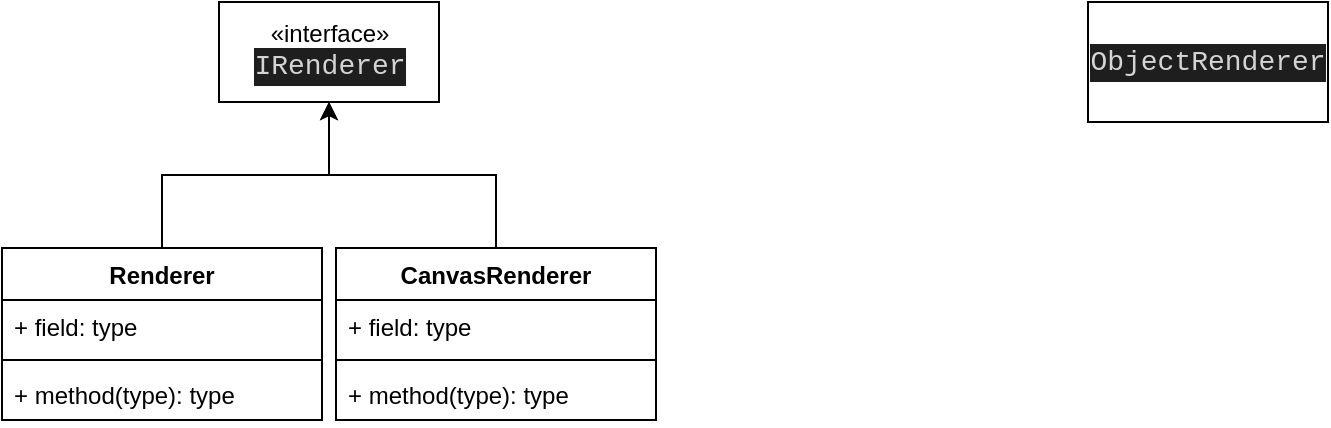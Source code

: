 <mxfile version="21.2.7" type="github" pages="2">
  <diagram name="render" id="e1oT-nx0cN_IvU85QJFF">
    <mxGraphModel dx="1195" dy="637" grid="0" gridSize="10" guides="1" tooltips="1" connect="1" arrows="1" fold="1" page="1" pageScale="1" pageWidth="1169" pageHeight="827" math="0" shadow="0">
      <root>
        <mxCell id="0" />
        <mxCell id="1" parent="0" />
        <mxCell id="wVjqyNlfLyHgIGJeyx53-1" value="«interface»&lt;br&gt;&lt;div style=&quot;color: rgb(212, 212, 212); background-color: rgb(30, 30, 30); font-family: Consolas, &amp;quot;Courier New&amp;quot;, monospace; font-size: 14px; line-height: 19px;&quot;&gt;IRenderer&lt;/div&gt;" style="html=1;whiteSpace=wrap;" parent="1" vertex="1">
          <mxGeometry x="127.5" y="23" width="110" height="50" as="geometry" />
        </mxCell>
        <mxCell id="wVjqyNlfLyHgIGJeyx53-11" style="edgeStyle=orthogonalEdgeStyle;rounded=0;orthogonalLoop=1;jettySize=auto;html=1;entryX=0.5;entryY=1;entryDx=0;entryDy=0;" parent="1" source="wVjqyNlfLyHgIGJeyx53-2" target="wVjqyNlfLyHgIGJeyx53-1" edge="1">
          <mxGeometry relative="1" as="geometry" />
        </mxCell>
        <mxCell id="wVjqyNlfLyHgIGJeyx53-2" value="Renderer" style="swimlane;fontStyle=1;align=center;verticalAlign=top;childLayout=stackLayout;horizontal=1;startSize=26;horizontalStack=0;resizeParent=1;resizeParentMax=0;resizeLast=0;collapsible=1;marginBottom=0;whiteSpace=wrap;html=1;" parent="1" vertex="1">
          <mxGeometry x="19" y="146" width="160" height="86" as="geometry" />
        </mxCell>
        <mxCell id="wVjqyNlfLyHgIGJeyx53-3" value="+ field: type" style="text;strokeColor=none;fillColor=none;align=left;verticalAlign=top;spacingLeft=4;spacingRight=4;overflow=hidden;rotatable=0;points=[[0,0.5],[1,0.5]];portConstraint=eastwest;whiteSpace=wrap;html=1;" parent="wVjqyNlfLyHgIGJeyx53-2" vertex="1">
          <mxGeometry y="26" width="160" height="26" as="geometry" />
        </mxCell>
        <mxCell id="wVjqyNlfLyHgIGJeyx53-4" value="" style="line;strokeWidth=1;fillColor=none;align=left;verticalAlign=middle;spacingTop=-1;spacingLeft=3;spacingRight=3;rotatable=0;labelPosition=right;points=[];portConstraint=eastwest;strokeColor=inherit;" parent="wVjqyNlfLyHgIGJeyx53-2" vertex="1">
          <mxGeometry y="52" width="160" height="8" as="geometry" />
        </mxCell>
        <mxCell id="wVjqyNlfLyHgIGJeyx53-5" value="+ method(type): type" style="text;strokeColor=none;fillColor=none;align=left;verticalAlign=top;spacingLeft=4;spacingRight=4;overflow=hidden;rotatable=0;points=[[0,0.5],[1,0.5]];portConstraint=eastwest;whiteSpace=wrap;html=1;" parent="wVjqyNlfLyHgIGJeyx53-2" vertex="1">
          <mxGeometry y="60" width="160" height="26" as="geometry" />
        </mxCell>
        <mxCell id="wVjqyNlfLyHgIGJeyx53-12" style="edgeStyle=orthogonalEdgeStyle;rounded=0;orthogonalLoop=1;jettySize=auto;html=1;" parent="1" source="wVjqyNlfLyHgIGJeyx53-6" target="wVjqyNlfLyHgIGJeyx53-1" edge="1">
          <mxGeometry relative="1" as="geometry" />
        </mxCell>
        <mxCell id="wVjqyNlfLyHgIGJeyx53-6" value="CanvasRenderer" style="swimlane;fontStyle=1;align=center;verticalAlign=top;childLayout=stackLayout;horizontal=1;startSize=26;horizontalStack=0;resizeParent=1;resizeParentMax=0;resizeLast=0;collapsible=1;marginBottom=0;whiteSpace=wrap;html=1;" parent="1" vertex="1">
          <mxGeometry x="186" y="146" width="160" height="86" as="geometry" />
        </mxCell>
        <mxCell id="wVjqyNlfLyHgIGJeyx53-7" value="+ field: type" style="text;strokeColor=none;fillColor=none;align=left;verticalAlign=top;spacingLeft=4;spacingRight=4;overflow=hidden;rotatable=0;points=[[0,0.5],[1,0.5]];portConstraint=eastwest;whiteSpace=wrap;html=1;" parent="wVjqyNlfLyHgIGJeyx53-6" vertex="1">
          <mxGeometry y="26" width="160" height="26" as="geometry" />
        </mxCell>
        <mxCell id="wVjqyNlfLyHgIGJeyx53-8" value="" style="line;strokeWidth=1;fillColor=none;align=left;verticalAlign=middle;spacingTop=-1;spacingLeft=3;spacingRight=3;rotatable=0;labelPosition=right;points=[];portConstraint=eastwest;strokeColor=inherit;" parent="wVjqyNlfLyHgIGJeyx53-6" vertex="1">
          <mxGeometry y="52" width="160" height="8" as="geometry" />
        </mxCell>
        <mxCell id="wVjqyNlfLyHgIGJeyx53-9" value="+ method(type): type" style="text;strokeColor=none;fillColor=none;align=left;verticalAlign=top;spacingLeft=4;spacingRight=4;overflow=hidden;rotatable=0;points=[[0,0.5],[1,0.5]];portConstraint=eastwest;whiteSpace=wrap;html=1;" parent="wVjqyNlfLyHgIGJeyx53-6" vertex="1">
          <mxGeometry y="60" width="160" height="26" as="geometry" />
        </mxCell>
        <mxCell id="qQzPLSAb_yc15qAoAnq2-1" value="&lt;div style=&quot;color: rgb(212, 212, 212); background-color: rgb(30, 30, 30); font-family: Consolas, &amp;quot;Courier New&amp;quot;, monospace; font-size: 14px; line-height: 19px;&quot;&gt;ObjectRenderer&lt;/div&gt;" style="whiteSpace=wrap;html=1;" vertex="1" parent="1">
          <mxGeometry x="562" y="23" width="120" height="60" as="geometry" />
        </mxCell>
      </root>
    </mxGraphModel>
  </diagram>
  <diagram id="_kAjFn_9z7PhHfTa6r1Q" name="DisplayObject">
    <mxGraphModel dx="1434" dy="764" grid="0" gridSize="10" guides="1" tooltips="1" connect="1" arrows="1" fold="1" page="1" pageScale="1" pageWidth="1169" pageHeight="827" math="0" shadow="0">
      <root>
        <mxCell id="0" />
        <mxCell id="1" parent="0" />
        <mxCell id="FYwhKH93QQUQhRLDwPtf-1" value="&lt;div style=&quot;color: rgb(212, 212, 212); background-color: rgb(30, 30, 30); font-family: Consolas, &amp;quot;Courier New&amp;quot;, monospace; font-size: 14px; line-height: 19px;&quot;&gt;&lt;div&gt;&amp;nbsp;*&amp;nbsp;##&amp;nbsp;Display&amp;nbsp;objects&amp;nbsp;implemented&amp;nbsp;in&amp;nbsp;PixiJS&lt;/div&gt;&lt;div&gt;&lt;span style=&quot;color: #6a9955;&quot;&gt;&amp;nbsp;*&lt;/span&gt;&lt;/div&gt;&lt;div&gt;&lt;span style=&quot;color: #6a9955;&quot;&gt;&amp;nbsp;*&amp;nbsp;|&amp;nbsp;Display&amp;nbsp;Object&amp;nbsp;&amp;nbsp;&amp;nbsp;&amp;nbsp;&amp;nbsp;&amp;nbsp;&amp;nbsp;&amp;nbsp;&amp;nbsp;&amp;nbsp;&amp;nbsp;&amp;nbsp;&amp;nbsp;&amp;nbsp;&amp;nbsp;&amp;nbsp;&amp;nbsp;&amp;nbsp;|&amp;nbsp;Description&amp;nbsp;&amp;nbsp;&amp;nbsp;&amp;nbsp;&amp;nbsp;&amp;nbsp;&amp;nbsp;&amp;nbsp;&amp;nbsp;&amp;nbsp;&amp;nbsp;&amp;nbsp;&amp;nbsp;&amp;nbsp;&amp;nbsp;&amp;nbsp;&amp;nbsp;&amp;nbsp;&amp;nbsp;&amp;nbsp;&amp;nbsp;&amp;nbsp;&amp;nbsp;&amp;nbsp;&amp;nbsp;&amp;nbsp;&amp;nbsp;&amp;nbsp;&amp;nbsp;&amp;nbsp;&amp;nbsp;&amp;nbsp;&amp;nbsp;&amp;nbsp;&amp;nbsp;&amp;nbsp;&amp;nbsp;&amp;nbsp;&amp;nbsp;&amp;nbsp;&amp;nbsp;&amp;nbsp;&amp;nbsp;&amp;nbsp;&amp;nbsp;&amp;nbsp;&amp;nbsp;&amp;nbsp;&amp;nbsp;&amp;nbsp;&amp;nbsp;&amp;nbsp;&amp;nbsp;&amp;nbsp;&amp;nbsp;&amp;nbsp;&amp;nbsp;&amp;nbsp;&amp;nbsp;|&lt;/span&gt;&lt;/div&gt;&lt;div&gt;&lt;span style=&quot;color: #6a9955;&quot;&gt;&amp;nbsp;*&amp;nbsp;|&amp;nbsp;-------------------------------&amp;nbsp;|&amp;nbsp;---------------------------------------------------------------------&amp;nbsp;|&lt;/span&gt;&lt;/div&gt;&lt;div&gt;&lt;span style=&quot;color: #6a9955;&quot;&gt;&amp;nbsp;*&amp;nbsp;|&amp;nbsp;&lt;/span&gt;&lt;span style=&quot;color: #4ec9b0;&quot;&gt;{&lt;/span&gt;&lt;span style=&quot;color: #569cd6;&quot;&gt;@link&lt;/span&gt;&lt;span style=&quot;color: #4ec9b0;&quot;&gt;&amp;nbsp;&lt;/span&gt;&lt;span style=&quot;color: #9cdcfe;&quot;&gt;PIXI.Container&lt;/span&gt;&lt;span style=&quot;color: #4ec9b0;&quot;&gt;}&lt;/span&gt;&lt;span style=&quot;color: #6a9955;&quot;&gt;&amp;nbsp;&amp;nbsp;&amp;nbsp;&amp;nbsp;&amp;nbsp;&amp;nbsp;&amp;nbsp;&amp;nbsp;&amp;nbsp;&amp;nbsp;|&amp;nbsp;Adds&amp;nbsp;support&amp;nbsp;for&amp;nbsp;`children`&amp;nbsp;to&amp;nbsp;DisplayObject&amp;nbsp;&amp;nbsp;&amp;nbsp;&amp;nbsp;&amp;nbsp;&amp;nbsp;&amp;nbsp;&amp;nbsp;&amp;nbsp;&amp;nbsp;&amp;nbsp;&amp;nbsp;&amp;nbsp;&amp;nbsp;&amp;nbsp;&amp;nbsp;&amp;nbsp;&amp;nbsp;&amp;nbsp;&amp;nbsp;&amp;nbsp;&amp;nbsp;&amp;nbsp;&amp;nbsp;&amp;nbsp;&amp;nbsp;|&lt;/span&gt;&lt;/div&gt;&lt;div&gt;&lt;span style=&quot;color: #6a9955;&quot;&gt;&amp;nbsp;*&amp;nbsp;|&amp;nbsp;&lt;/span&gt;&lt;span style=&quot;color: #4ec9b0;&quot;&gt;{&lt;/span&gt;&lt;span style=&quot;color: #569cd6;&quot;&gt;@link&lt;/span&gt;&lt;span style=&quot;color: #4ec9b0;&quot;&gt;&amp;nbsp;&lt;/span&gt;&lt;span style=&quot;color: #9cdcfe;&quot;&gt;PIXI.Graphics&lt;/span&gt;&lt;span style=&quot;color: #4ec9b0;&quot;&gt;}&lt;/span&gt;&lt;span style=&quot;color: #6a9955;&quot;&gt;&amp;nbsp;&amp;nbsp;&amp;nbsp;&amp;nbsp;&amp;nbsp;&amp;nbsp;&amp;nbsp;&amp;nbsp;&amp;nbsp;&amp;nbsp;&amp;nbsp;|&amp;nbsp;Shape-drawing&amp;nbsp;display&amp;nbsp;object&amp;nbsp;similar&amp;nbsp;to&amp;nbsp;the&amp;nbsp;Canvas&amp;nbsp;API&amp;nbsp;&amp;nbsp;&amp;nbsp;&amp;nbsp;&amp;nbsp;&amp;nbsp;&amp;nbsp;&amp;nbsp;&amp;nbsp;&amp;nbsp;&amp;nbsp;&amp;nbsp;&amp;nbsp;&amp;nbsp;&amp;nbsp;&amp;nbsp;|&lt;/span&gt;&lt;/div&gt;&lt;div&gt;&lt;span style=&quot;color: #6a9955;&quot;&gt;&amp;nbsp;*&amp;nbsp;|&amp;nbsp;&lt;/span&gt;&lt;span style=&quot;color: #4ec9b0;&quot;&gt;{&lt;/span&gt;&lt;span style=&quot;color: #569cd6;&quot;&gt;@link&lt;/span&gt;&lt;span style=&quot;color: #4ec9b0;&quot;&gt;&amp;nbsp;&lt;/span&gt;&lt;span style=&quot;color: #9cdcfe;&quot;&gt;PIXI.Sprite&lt;/span&gt;&lt;span style=&quot;color: #4ec9b0;&quot;&gt;}&lt;/span&gt;&lt;span style=&quot;color: #6a9955;&quot;&gt;&amp;nbsp;&amp;nbsp;&amp;nbsp;&amp;nbsp;&amp;nbsp;&amp;nbsp;&amp;nbsp;&amp;nbsp;&amp;nbsp;&amp;nbsp;&amp;nbsp;&amp;nbsp;&amp;nbsp;|&amp;nbsp;Draws&amp;nbsp;textures&amp;nbsp;(i.e.&amp;nbsp;images)&amp;nbsp;&amp;nbsp;&amp;nbsp;&amp;nbsp;&amp;nbsp;&amp;nbsp;&amp;nbsp;&amp;nbsp;&amp;nbsp;&amp;nbsp;&amp;nbsp;&amp;nbsp;&amp;nbsp;&amp;nbsp;&amp;nbsp;&amp;nbsp;&amp;nbsp;&amp;nbsp;&amp;nbsp;&amp;nbsp;&amp;nbsp;&amp;nbsp;&amp;nbsp;&amp;nbsp;&amp;nbsp;&amp;nbsp;&amp;nbsp;&amp;nbsp;&amp;nbsp;&amp;nbsp;&amp;nbsp;&amp;nbsp;&amp;nbsp;&amp;nbsp;&amp;nbsp;&amp;nbsp;&amp;nbsp;&amp;nbsp;&amp;nbsp;&amp;nbsp;&amp;nbsp;&amp;nbsp;|&lt;/span&gt;&lt;/div&gt;&lt;div&gt;&lt;span style=&quot;color: #6a9955;&quot;&gt;&amp;nbsp;*&amp;nbsp;|&amp;nbsp;&lt;/span&gt;&lt;span style=&quot;color: #4ec9b0;&quot;&gt;{&lt;/span&gt;&lt;span style=&quot;color: #569cd6;&quot;&gt;@link&lt;/span&gt;&lt;span style=&quot;color: #4ec9b0;&quot;&gt;&amp;nbsp;&lt;/span&gt;&lt;span style=&quot;color: #9cdcfe;&quot;&gt;PIXI.Text&lt;/span&gt;&lt;span style=&quot;color: #4ec9b0;&quot;&gt;}&lt;/span&gt;&lt;span style=&quot;color: #6a9955;&quot;&gt;&amp;nbsp;&amp;nbsp;&amp;nbsp;&amp;nbsp;&amp;nbsp;&amp;nbsp;&amp;nbsp;&amp;nbsp;&amp;nbsp;&amp;nbsp;&amp;nbsp;&amp;nbsp;&amp;nbsp;&amp;nbsp;&amp;nbsp;|&amp;nbsp;Draws&amp;nbsp;text&amp;nbsp;using&amp;nbsp;the&amp;nbsp;Canvas&amp;nbsp;API&amp;nbsp;internally&amp;nbsp;&amp;nbsp;&amp;nbsp;&amp;nbsp;&amp;nbsp;&amp;nbsp;&amp;nbsp;&amp;nbsp;&amp;nbsp;&amp;nbsp;&amp;nbsp;&amp;nbsp;&amp;nbsp;&amp;nbsp;&amp;nbsp;&amp;nbsp;&amp;nbsp;&amp;nbsp;&amp;nbsp;&amp;nbsp;&amp;nbsp;&amp;nbsp;&amp;nbsp;&amp;nbsp;&amp;nbsp;&amp;nbsp;&amp;nbsp;&amp;nbsp;|&lt;/span&gt;&lt;/div&gt;&lt;div&gt;&lt;span style=&quot;color: #6a9955;&quot;&gt;&amp;nbsp;*&amp;nbsp;|&amp;nbsp;&lt;/span&gt;&lt;span style=&quot;color: #4ec9b0;&quot;&gt;{&lt;/span&gt;&lt;span style=&quot;color: #569cd6;&quot;&gt;@link&lt;/span&gt;&lt;span style=&quot;color: #4ec9b0;&quot;&gt;&amp;nbsp;&lt;/span&gt;&lt;span style=&quot;color: #9cdcfe;&quot;&gt;PIXI.BitmapText&lt;/span&gt;&lt;span style=&quot;color: #4ec9b0;&quot;&gt;}&lt;/span&gt;&lt;span style=&quot;color: #6a9955;&quot;&gt;&amp;nbsp;&amp;nbsp;&amp;nbsp;&amp;nbsp;&amp;nbsp;&amp;nbsp;&amp;nbsp;&amp;nbsp;&amp;nbsp;|&amp;nbsp;More&amp;nbsp;scaleable&amp;nbsp;solution&amp;nbsp;for&amp;nbsp;text&amp;nbsp;rendering,&amp;nbsp;reusing&amp;nbsp;glyph&amp;nbsp;textures&amp;nbsp;&amp;nbsp;&amp;nbsp;&amp;nbsp;|&lt;/span&gt;&lt;/div&gt;&lt;div&gt;&lt;span style=&quot;color: #6a9955;&quot;&gt;&amp;nbsp;*&amp;nbsp;|&amp;nbsp;&lt;/span&gt;&lt;span style=&quot;color: #4ec9b0;&quot;&gt;{&lt;/span&gt;&lt;span style=&quot;color: #569cd6;&quot;&gt;@link&lt;/span&gt;&lt;span style=&quot;color: #4ec9b0;&quot;&gt;&amp;nbsp;&lt;/span&gt;&lt;span style=&quot;color: #9cdcfe;&quot;&gt;PIXI.TilingSprite&lt;/span&gt;&lt;span style=&quot;color: #4ec9b0;&quot;&gt;}&lt;/span&gt;&lt;span style=&quot;color: #6a9955;&quot;&gt;&amp;nbsp;&amp;nbsp;&amp;nbsp;&amp;nbsp;&amp;nbsp;&amp;nbsp;&amp;nbsp;|&amp;nbsp;Draws&amp;nbsp;textures/images&amp;nbsp;in&amp;nbsp;a&amp;nbsp;tiled&amp;nbsp;fashion&amp;nbsp;&amp;nbsp;&amp;nbsp;&amp;nbsp;&amp;nbsp;&amp;nbsp;&amp;nbsp;&amp;nbsp;&amp;nbsp;&amp;nbsp;&amp;nbsp;&amp;nbsp;&amp;nbsp;&amp;nbsp;&amp;nbsp;&amp;nbsp;&amp;nbsp;&amp;nbsp;&amp;nbsp;&amp;nbsp;&amp;nbsp;&amp;nbsp;&amp;nbsp;&amp;nbsp;&amp;nbsp;&amp;nbsp;&amp;nbsp;&amp;nbsp;&amp;nbsp;&amp;nbsp;|&lt;/span&gt;&lt;/div&gt;&lt;div&gt;&lt;span style=&quot;color: #6a9955;&quot;&gt;&amp;nbsp;*&amp;nbsp;|&amp;nbsp;&lt;/span&gt;&lt;span style=&quot;color: #4ec9b0;&quot;&gt;{&lt;/span&gt;&lt;span style=&quot;color: #569cd6;&quot;&gt;@link&lt;/span&gt;&lt;span style=&quot;color: #4ec9b0;&quot;&gt;&amp;nbsp;&lt;/span&gt;&lt;span style=&quot;color: #9cdcfe;&quot;&gt;PIXI.AnimatedSprite&lt;/span&gt;&lt;span style=&quot;color: #4ec9b0;&quot;&gt;}&lt;/span&gt;&lt;span style=&quot;color: #6a9955;&quot;&gt;&amp;nbsp;&amp;nbsp;&amp;nbsp;&amp;nbsp;&amp;nbsp;|&amp;nbsp;Draws&amp;nbsp;an&amp;nbsp;animation&amp;nbsp;of&amp;nbsp;multiple&amp;nbsp;images&amp;nbsp;&amp;nbsp;&amp;nbsp;&amp;nbsp;&amp;nbsp;&amp;nbsp;&amp;nbsp;&amp;nbsp;&amp;nbsp;&amp;nbsp;&amp;nbsp;&amp;nbsp;&amp;nbsp;&amp;nbsp;&amp;nbsp;&amp;nbsp;&amp;nbsp;&amp;nbsp;&amp;nbsp;&amp;nbsp;&amp;nbsp;&amp;nbsp;&amp;nbsp;&amp;nbsp;&amp;nbsp;&amp;nbsp;&amp;nbsp;&amp;nbsp;&amp;nbsp;&amp;nbsp;&amp;nbsp;&amp;nbsp;&amp;nbsp;|&lt;/span&gt;&lt;/div&gt;&lt;div&gt;&lt;span style=&quot;color: #6a9955;&quot;&gt;&amp;nbsp;*&amp;nbsp;|&amp;nbsp;&lt;/span&gt;&lt;span style=&quot;color: #4ec9b0;&quot;&gt;{&lt;/span&gt;&lt;span style=&quot;color: #569cd6;&quot;&gt;@link&lt;/span&gt;&lt;span style=&quot;color: #4ec9b0;&quot;&gt;&amp;nbsp;&lt;/span&gt;&lt;span style=&quot;color: #9cdcfe;&quot;&gt;PIXI.Mesh&lt;/span&gt;&lt;span style=&quot;color: #4ec9b0;&quot;&gt;}&lt;/span&gt;&lt;span style=&quot;color: #6a9955;&quot;&gt;&amp;nbsp;&amp;nbsp;&amp;nbsp;&amp;nbsp;&amp;nbsp;&amp;nbsp;&amp;nbsp;&amp;nbsp;&amp;nbsp;&amp;nbsp;&amp;nbsp;&amp;nbsp;&amp;nbsp;&amp;nbsp;&amp;nbsp;|&amp;nbsp;Provides&amp;nbsp;a&amp;nbsp;lower-level&amp;nbsp;API&amp;nbsp;for&amp;nbsp;drawing&amp;nbsp;meshes&amp;nbsp;with&amp;nbsp;custom&amp;nbsp;data&amp;nbsp;&amp;nbsp;&amp;nbsp;&amp;nbsp;&amp;nbsp;&amp;nbsp;&amp;nbsp;&amp;nbsp;|&lt;/span&gt;&lt;/div&gt;&lt;div&gt;&lt;span style=&quot;color: #6a9955;&quot;&gt;&amp;nbsp;*&amp;nbsp;|&amp;nbsp;&lt;/span&gt;&lt;span style=&quot;color: #4ec9b0;&quot;&gt;{&lt;/span&gt;&lt;span style=&quot;color: #569cd6;&quot;&gt;@link&lt;/span&gt;&lt;span style=&quot;color: #4ec9b0;&quot;&gt;&amp;nbsp;&lt;/span&gt;&lt;span style=&quot;color: #9cdcfe;&quot;&gt;PIXI.NineSlicePlane&lt;/span&gt;&lt;span style=&quot;color: #4ec9b0;&quot;&gt;}&lt;/span&gt;&lt;span style=&quot;color: #6a9955;&quot;&gt;&amp;nbsp;&amp;nbsp;&amp;nbsp;&amp;nbsp;&amp;nbsp;|&amp;nbsp;Mesh-related&amp;nbsp;&amp;nbsp;&amp;nbsp;&amp;nbsp;&amp;nbsp;&amp;nbsp;&amp;nbsp;&amp;nbsp;&amp;nbsp;&amp;nbsp;&amp;nbsp;&amp;nbsp;&amp;nbsp;&amp;nbsp;&amp;nbsp;&amp;nbsp;&amp;nbsp;&amp;nbsp;&amp;nbsp;&amp;nbsp;&amp;nbsp;&amp;nbsp;&amp;nbsp;&amp;nbsp;&amp;nbsp;&amp;nbsp;&amp;nbsp;&amp;nbsp;&amp;nbsp;&amp;nbsp;&amp;nbsp;&amp;nbsp;&amp;nbsp;&amp;nbsp;&amp;nbsp;&amp;nbsp;&amp;nbsp;&amp;nbsp;&amp;nbsp;&amp;nbsp;&amp;nbsp;&amp;nbsp;&amp;nbsp;&amp;nbsp;&amp;nbsp;&amp;nbsp;&amp;nbsp;&amp;nbsp;&amp;nbsp;&amp;nbsp;&amp;nbsp;&amp;nbsp;&amp;nbsp;&amp;nbsp;&amp;nbsp;&amp;nbsp;&amp;nbsp;&amp;nbsp;|&lt;/span&gt;&lt;/div&gt;&lt;div&gt;&lt;span style=&quot;color: #6a9955;&quot;&gt;&amp;nbsp;*&amp;nbsp;|&amp;nbsp;&lt;/span&gt;&lt;span style=&quot;color: #4ec9b0;&quot;&gt;{&lt;/span&gt;&lt;span style=&quot;color: #569cd6;&quot;&gt;@link&lt;/span&gt;&lt;span style=&quot;color: #4ec9b0;&quot;&gt;&amp;nbsp;&lt;/span&gt;&lt;span style=&quot;color: #9cdcfe;&quot;&gt;PIXI.SimpleMesh&lt;/span&gt;&lt;span style=&quot;color: #4ec9b0;&quot;&gt;}&lt;/span&gt;&lt;span style=&quot;color: #6a9955;&quot;&gt;&amp;nbsp;&amp;nbsp;&amp;nbsp;&amp;nbsp;&amp;nbsp;&amp;nbsp;&amp;nbsp;&amp;nbsp;&amp;nbsp;|&amp;nbsp;v4-compatible&amp;nbsp;mesh&amp;nbsp;&amp;nbsp;&amp;nbsp;&amp;nbsp;&amp;nbsp;&amp;nbsp;&amp;nbsp;&amp;nbsp;&amp;nbsp;&amp;nbsp;&amp;nbsp;&amp;nbsp;&amp;nbsp;&amp;nbsp;&amp;nbsp;&amp;nbsp;&amp;nbsp;&amp;nbsp;&amp;nbsp;&amp;nbsp;&amp;nbsp;&amp;nbsp;&amp;nbsp;&amp;nbsp;&amp;nbsp;&amp;nbsp;&amp;nbsp;&amp;nbsp;&amp;nbsp;&amp;nbsp;&amp;nbsp;&amp;nbsp;&amp;nbsp;&amp;nbsp;&amp;nbsp;&amp;nbsp;&amp;nbsp;&amp;nbsp;&amp;nbsp;&amp;nbsp;&amp;nbsp;&amp;nbsp;&amp;nbsp;&amp;nbsp;&amp;nbsp;&amp;nbsp;&amp;nbsp;&amp;nbsp;&amp;nbsp;&amp;nbsp;&amp;nbsp;&amp;nbsp;|&lt;/span&gt;&lt;/div&gt;&lt;div&gt;&lt;span style=&quot;color: #6a9955;&quot;&gt;&amp;nbsp;*&amp;nbsp;|&amp;nbsp;&lt;/span&gt;&lt;span style=&quot;color: #4ec9b0;&quot;&gt;{&lt;/span&gt;&lt;span style=&quot;color: #569cd6;&quot;&gt;@link&lt;/span&gt;&lt;span style=&quot;color: #4ec9b0;&quot;&gt;&amp;nbsp;&lt;/span&gt;&lt;span style=&quot;color: #9cdcfe;&quot;&gt;PIXI.SimplePlane&lt;/span&gt;&lt;span style=&quot;color: #4ec9b0;&quot;&gt;}&lt;/span&gt;&lt;span style=&quot;color: #6a9955;&quot;&gt;&amp;nbsp;&amp;nbsp;&amp;nbsp;&amp;nbsp;&amp;nbsp;&amp;nbsp;&amp;nbsp;&amp;nbsp;|&amp;nbsp;Mesh-related&amp;nbsp;&amp;nbsp;&amp;nbsp;&amp;nbsp;&amp;nbsp;&amp;nbsp;&amp;nbsp;&amp;nbsp;&amp;nbsp;&amp;nbsp;&amp;nbsp;&amp;nbsp;&amp;nbsp;&amp;nbsp;&amp;nbsp;&amp;nbsp;&amp;nbsp;&amp;nbsp;&amp;nbsp;&amp;nbsp;&amp;nbsp;&amp;nbsp;&amp;nbsp;&amp;nbsp;&amp;nbsp;&amp;nbsp;&amp;nbsp;&amp;nbsp;&amp;nbsp;&amp;nbsp;&amp;nbsp;&amp;nbsp;&amp;nbsp;&amp;nbsp;&amp;nbsp;&amp;nbsp;&amp;nbsp;&amp;nbsp;&amp;nbsp;&amp;nbsp;&amp;nbsp;&amp;nbsp;&amp;nbsp;&amp;nbsp;&amp;nbsp;&amp;nbsp;&amp;nbsp;&amp;nbsp;&amp;nbsp;&amp;nbsp;&amp;nbsp;&amp;nbsp;&amp;nbsp;&amp;nbsp;&amp;nbsp;&amp;nbsp;&amp;nbsp;&amp;nbsp;|&lt;/span&gt;&lt;/div&gt;&lt;div&gt;&lt;span style=&quot;color: #6a9955;&quot;&gt;&amp;nbsp;*&amp;nbsp;|&amp;nbsp;&lt;/span&gt;&lt;span style=&quot;color: #4ec9b0;&quot;&gt;{&lt;/span&gt;&lt;span style=&quot;color: #569cd6;&quot;&gt;@link&lt;/span&gt;&lt;span style=&quot;color: #4ec9b0;&quot;&gt;&amp;nbsp;&lt;/span&gt;&lt;span style=&quot;color: #9cdcfe;&quot;&gt;PIXI.SimpleRope&lt;/span&gt;&lt;span style=&quot;color: #4ec9b0;&quot;&gt;}&lt;/span&gt;&lt;span style=&quot;color: #6a9955;&quot;&gt;&amp;nbsp;&amp;nbsp;&amp;nbsp;&amp;nbsp;&amp;nbsp;&amp;nbsp;&amp;nbsp;&amp;nbsp;&amp;nbsp;|&amp;nbsp;Mesh-related&amp;nbsp;&amp;nbsp;&amp;nbsp;&amp;nbsp;&amp;nbsp;&amp;nbsp;&amp;nbsp;&amp;nbsp;&amp;nbsp;&amp;nbsp;&amp;nbsp;&amp;nbsp;&amp;nbsp;&amp;nbsp;&amp;nbsp;&amp;nbsp;&amp;nbsp;&amp;nbsp;&amp;nbsp;&amp;nbsp;&amp;nbsp;&amp;nbsp;&amp;nbsp;&amp;nbsp;&amp;nbsp;&amp;nbsp;&amp;nbsp;&amp;nbsp;&amp;nbsp;&amp;nbsp;&amp;nbsp;&amp;nbsp;&amp;nbsp;&amp;nbsp;&amp;nbsp;&amp;nbsp;&amp;nbsp;&amp;nbsp;&amp;nbsp;&amp;nbsp;&amp;nbsp;&amp;nbsp;&amp;nbsp;&amp;nbsp;&amp;nbsp;&amp;nbsp;&amp;nbsp;&amp;nbsp;&amp;nbsp;&amp;nbsp;&amp;nbsp;&amp;nbsp;&amp;nbsp;&amp;nbsp;&amp;nbsp;&amp;nbsp;&amp;nbsp;&amp;nbsp;|&lt;/span&gt;&lt;/div&gt;&lt;/div&gt;" style="text;html=1;align=left;verticalAlign=middle;resizable=0;points=[];autosize=1;strokeColor=none;fillColor=none;" vertex="1" parent="1">
          <mxGeometry x="2" y="3" width="865" height="316" as="geometry" />
        </mxCell>
        <mxCell id="FYwhKH93QQUQhRLDwPtf-6" value="&lt;div style=&quot;color: rgb(212, 212, 212); background-color: rgb(30, 30, 30); font-family: Consolas, &amp;quot;Courier New&amp;quot;, monospace; font-size: 14px; line-height: 19px;&quot;&gt;DisplayObject&lt;/div&gt;" style="html=1;whiteSpace=wrap;" vertex="1" parent="1">
          <mxGeometry x="326" y="336" width="110" height="50" as="geometry" />
        </mxCell>
        <mxCell id="FYwhKH93QQUQhRLDwPtf-8" style="edgeStyle=orthogonalEdgeStyle;rounded=0;orthogonalLoop=1;jettySize=auto;html=1;" edge="1" parent="1" source="FYwhKH93QQUQhRLDwPtf-7" target="FYwhKH93QQUQhRLDwPtf-6">
          <mxGeometry relative="1" as="geometry" />
        </mxCell>
        <mxCell id="FYwhKH93QQUQhRLDwPtf-7" value="&lt;div style=&quot;color: rgb(212, 212, 212); background-color: rgb(30, 30, 30); font-family: Consolas, &amp;quot;Courier New&amp;quot;, monospace; font-size: 14px; line-height: 19px;&quot;&gt;Container&lt;/div&gt;" style="whiteSpace=wrap;html=1;" vertex="1" parent="1">
          <mxGeometry x="321" y="408" width="120" height="60" as="geometry" />
        </mxCell>
        <mxCell id="FYwhKH93QQUQhRLDwPtf-18" style="edgeStyle=orthogonalEdgeStyle;rounded=0;orthogonalLoop=1;jettySize=auto;html=1;" edge="1" parent="1" source="FYwhKH93QQUQhRLDwPtf-9" target="FYwhKH93QQUQhRLDwPtf-7">
          <mxGeometry relative="1" as="geometry">
            <Array as="points">
              <mxPoint x="232" y="504" />
              <mxPoint x="381" y="504" />
            </Array>
          </mxGeometry>
        </mxCell>
        <mxCell id="FYwhKH93QQUQhRLDwPtf-9" value="&lt;div style=&quot;color: rgb(212, 212, 212); background-color: rgb(30, 30, 30); font-family: Consolas, &amp;quot;Courier New&amp;quot;, monospace; font-size: 14px; line-height: 19px;&quot;&gt;Sprite&lt;/div&gt;" style="whiteSpace=wrap;html=1;" vertex="1" parent="1">
          <mxGeometry x="172" y="517" width="120" height="60" as="geometry" />
        </mxCell>
        <mxCell id="FYwhKH93QQUQhRLDwPtf-19" style="edgeStyle=orthogonalEdgeStyle;rounded=0;orthogonalLoop=1;jettySize=auto;html=1;" edge="1" parent="1" source="FYwhKH93QQUQhRLDwPtf-11" target="FYwhKH93QQUQhRLDwPtf-7">
          <mxGeometry relative="1" as="geometry" />
        </mxCell>
        <mxCell id="FYwhKH93QQUQhRLDwPtf-11" value="&lt;div style=&quot;color: rgb(212, 212, 212); background-color: rgb(30, 30, 30); font-family: Consolas, &amp;quot;Courier New&amp;quot;, monospace; font-size: 14px; line-height: 19px;&quot;&gt;Graphics&lt;/div&gt;" style="whiteSpace=wrap;html=1;" vertex="1" parent="1">
          <mxGeometry x="321" y="517" width="120" height="60" as="geometry" />
        </mxCell>
        <mxCell id="FYwhKH93QQUQhRLDwPtf-15" style="edgeStyle=orthogonalEdgeStyle;rounded=0;orthogonalLoop=1;jettySize=auto;html=1;" edge="1" parent="1" source="FYwhKH93QQUQhRLDwPtf-14" target="FYwhKH93QQUQhRLDwPtf-9">
          <mxGeometry relative="1" as="geometry">
            <Array as="points">
              <mxPoint x="77" y="606" />
              <mxPoint x="232" y="606" />
            </Array>
          </mxGeometry>
        </mxCell>
        <mxCell id="FYwhKH93QQUQhRLDwPtf-14" value="&lt;div style=&quot;color: rgb(212, 212, 212); background-color: rgb(30, 30, 30); font-family: Consolas, &amp;quot;Courier New&amp;quot;, monospace; font-size: 14px; line-height: 19px;&quot;&gt;Text&lt;/div&gt;" style="whiteSpace=wrap;html=1;" vertex="1" parent="1">
          <mxGeometry x="17" y="630" width="120" height="60" as="geometry" />
        </mxCell>
        <mxCell id="FYwhKH93QQUQhRLDwPtf-20" style="edgeStyle=orthogonalEdgeStyle;rounded=0;orthogonalLoop=1;jettySize=auto;html=1;" edge="1" parent="1" source="FYwhKH93QQUQhRLDwPtf-16" target="FYwhKH93QQUQhRLDwPtf-7">
          <mxGeometry relative="1" as="geometry">
            <Array as="points">
              <mxPoint x="530" y="504" />
              <mxPoint x="381" y="504" />
            </Array>
          </mxGeometry>
        </mxCell>
        <mxCell id="FYwhKH93QQUQhRLDwPtf-16" value="&lt;div style=&quot;color: rgb(212, 212, 212); background-color: rgb(30, 30, 30); font-family: Consolas, &amp;quot;Courier New&amp;quot;, monospace; font-size: 14px; line-height: 19px;&quot;&gt;BitmapText&lt;/div&gt;" style="whiteSpace=wrap;html=1;" vertex="1" parent="1">
          <mxGeometry x="470" y="517" width="120" height="60" as="geometry" />
        </mxCell>
        <mxCell id="FYwhKH93QQUQhRLDwPtf-22" style="edgeStyle=orthogonalEdgeStyle;rounded=0;orthogonalLoop=1;jettySize=auto;html=1;" edge="1" parent="1" source="FYwhKH93QQUQhRLDwPtf-21" target="FYwhKH93QQUQhRLDwPtf-9">
          <mxGeometry relative="1" as="geometry" />
        </mxCell>
        <mxCell id="FYwhKH93QQUQhRLDwPtf-21" value="&lt;div style=&quot;color: rgb(212, 212, 212); background-color: rgb(30, 30, 30); font-family: Consolas, &amp;quot;Courier New&amp;quot;, monospace; font-size: 14px; line-height: 19px;&quot;&gt;TilingSprite&lt;/div&gt;" style="whiteSpace=wrap;html=1;" vertex="1" parent="1">
          <mxGeometry x="172" y="630" width="120" height="60" as="geometry" />
        </mxCell>
        <mxCell id="FYwhKH93QQUQhRLDwPtf-24" style="edgeStyle=orthogonalEdgeStyle;rounded=0;orthogonalLoop=1;jettySize=auto;html=1;" edge="1" parent="1" source="FYwhKH93QQUQhRLDwPtf-23" target="FYwhKH93QQUQhRLDwPtf-9">
          <mxGeometry relative="1" as="geometry">
            <Array as="points">
              <mxPoint x="386" y="605" />
              <mxPoint x="232" y="605" />
            </Array>
          </mxGeometry>
        </mxCell>
        <mxCell id="FYwhKH93QQUQhRLDwPtf-23" value="&lt;div style=&quot;color: rgb(212, 212, 212); background-color: rgb(30, 30, 30); font-family: Consolas, &amp;quot;Courier New&amp;quot;, monospace; font-size: 14px; line-height: 19px;&quot;&gt;AnimatedSprite&lt;/div&gt;" style="whiteSpace=wrap;html=1;" vertex="1" parent="1">
          <mxGeometry x="326" y="630" width="120" height="60" as="geometry" />
        </mxCell>
        <mxCell id="FYwhKH93QQUQhRLDwPtf-26" style="edgeStyle=orthogonalEdgeStyle;rounded=0;orthogonalLoop=1;jettySize=auto;html=1;" edge="1" parent="1" source="FYwhKH93QQUQhRLDwPtf-25" target="FYwhKH93QQUQhRLDwPtf-7">
          <mxGeometry relative="1" as="geometry">
            <Array as="points">
              <mxPoint x="679" y="504" />
              <mxPoint x="381" y="504" />
            </Array>
          </mxGeometry>
        </mxCell>
        <mxCell id="FYwhKH93QQUQhRLDwPtf-25" value="&lt;div style=&quot;color: rgb(212, 212, 212); background-color: rgb(30, 30, 30); font-family: Consolas, &amp;quot;Courier New&amp;quot;, monospace; font-size: 14px; line-height: 19px;&quot;&gt;Mesh&lt;/div&gt;" style="whiteSpace=wrap;html=1;" vertex="1" parent="1">
          <mxGeometry x="619" y="517" width="120" height="60" as="geometry" />
        </mxCell>
        <mxCell id="FYwhKH93QQUQhRLDwPtf-28" style="edgeStyle=orthogonalEdgeStyle;rounded=0;orthogonalLoop=1;jettySize=auto;html=1;" edge="1" parent="1" source="FYwhKH93QQUQhRLDwPtf-27" target="FYwhKH93QQUQhRLDwPtf-25">
          <mxGeometry relative="1" as="geometry" />
        </mxCell>
        <mxCell id="FYwhKH93QQUQhRLDwPtf-27" value="&lt;div style=&quot;color: rgb(212, 212, 212); background-color: rgb(30, 30, 30); font-family: Consolas, &amp;quot;Courier New&amp;quot;, monospace; font-size: 14px; line-height: 19px;&quot;&gt;SimpleMesh&lt;/div&gt;" style="whiteSpace=wrap;html=1;" vertex="1" parent="1">
          <mxGeometry x="517" y="630" width="120" height="60" as="geometry" />
        </mxCell>
        <mxCell id="FYwhKH93QQUQhRLDwPtf-30" style="edgeStyle=orthogonalEdgeStyle;rounded=0;orthogonalLoop=1;jettySize=auto;html=1;" edge="1" parent="1" source="FYwhKH93QQUQhRLDwPtf-29" target="FYwhKH93QQUQhRLDwPtf-25">
          <mxGeometry relative="1" as="geometry" />
        </mxCell>
        <mxCell id="FYwhKH93QQUQhRLDwPtf-29" value="&lt;div style=&quot;color: rgb(212, 212, 212); background-color: rgb(30, 30, 30); font-family: Consolas, &amp;quot;Courier New&amp;quot;, monospace; font-size: 14px; line-height: 19px;&quot;&gt;SimplePlane&lt;/div&gt;" style="whiteSpace=wrap;html=1;" vertex="1" parent="1">
          <mxGeometry x="656" y="630" width="120" height="60" as="geometry" />
        </mxCell>
        <mxCell id="FYwhKH93QQUQhRLDwPtf-32" style="edgeStyle=orthogonalEdgeStyle;rounded=0;orthogonalLoop=1;jettySize=auto;html=1;" edge="1" parent="1" source="FYwhKH93QQUQhRLDwPtf-31" target="FYwhKH93QQUQhRLDwPtf-25">
          <mxGeometry relative="1" as="geometry">
            <Array as="points">
              <mxPoint x="850" y="603" />
              <mxPoint x="679" y="603" />
            </Array>
          </mxGeometry>
        </mxCell>
        <mxCell id="FYwhKH93QQUQhRLDwPtf-31" value="&lt;div style=&quot;color: rgb(212, 212, 212); background-color: rgb(30, 30, 30); font-family: Consolas, &amp;quot;Courier New&amp;quot;, monospace; font-size: 14px; line-height: 19px;&quot;&gt;SimpleRope&lt;/div&gt;" style="whiteSpace=wrap;html=1;" vertex="1" parent="1">
          <mxGeometry x="788" y="630" width="120" height="60" as="geometry" />
        </mxCell>
      </root>
    </mxGraphModel>
  </diagram>
</mxfile>
